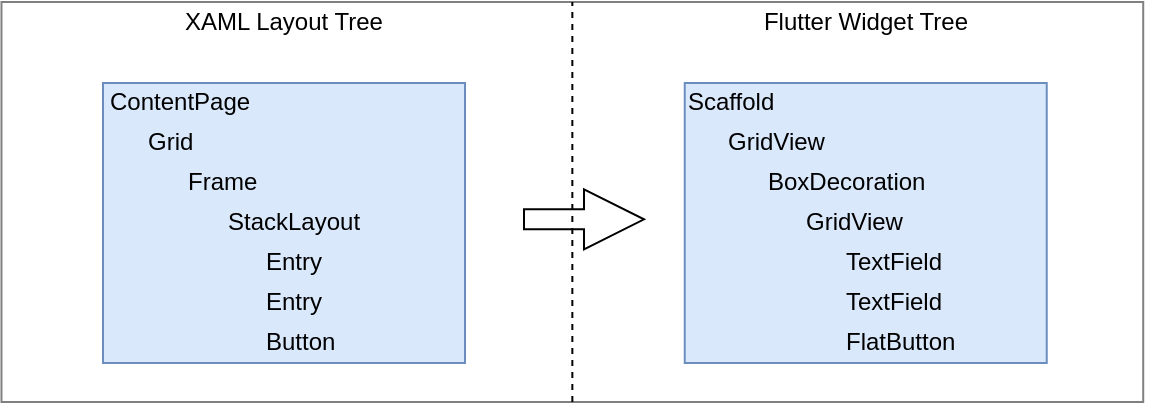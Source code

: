 <mxfile version="14.5.0" type="device"><diagram id="hkzTKz0mAsyA1U54Ja6D" name="Page-1"><mxGraphModel dx="752" dy="783" grid="1" gridSize="10" guides="1" tooltips="1" connect="1" arrows="1" fold="1" page="1" pageScale="1" pageWidth="827" pageHeight="1169" math="0" shadow="0"><root><mxCell id="0"/><mxCell id="1" parent="0"/><mxCell id="1ChqsjuwGxIv0Ia1HvzU-1" value="" style="rounded=0;whiteSpace=wrap;html=1;strokeColor=#808080;fontSize=9;fontFamily=Times New Roman;" vertex="1" parent="1"><mxGeometry x="78.74" y="120" width="570.87" height="200" as="geometry"/></mxCell><mxCell id="1ChqsjuwGxIv0Ia1HvzU-17" value="" style="rounded=0;whiteSpace=wrap;html=1;align=left;fillColor=#dae8fc;strokeColor=#6c8ebf;" vertex="1" parent="1"><mxGeometry x="129.5" y="160.5" width="181" height="140" as="geometry"/></mxCell><mxCell id="1ChqsjuwGxIv0Ia1HvzU-2" value="" style="endArrow=none;dashed=1;html=1;entryX=0.5;entryY=0;entryDx=0;entryDy=0;exitX=0.5;exitY=1;exitDx=0;exitDy=0;" edge="1" parent="1" source="1ChqsjuwGxIv0Ia1HvzU-1" target="1ChqsjuwGxIv0Ia1HvzU-1"><mxGeometry width="50" height="50" relative="1" as="geometry"><mxPoint x="350" y="470" as="sourcePoint"/><mxPoint x="400" y="420" as="targetPoint"/></mxGeometry></mxCell><mxCell id="1ChqsjuwGxIv0Ia1HvzU-3" value="XAML Layout Tree" style="text;html=1;strokeColor=none;fillColor=none;align=center;verticalAlign=middle;whiteSpace=wrap;rounded=0;" vertex="1" parent="1"><mxGeometry x="80" y="120" width="280" height="20" as="geometry"/></mxCell><mxCell id="1ChqsjuwGxIv0Ia1HvzU-4" value="Flutter Widget Tree" style="text;html=1;strokeColor=none;fillColor=none;align=center;verticalAlign=middle;whiteSpace=wrap;rounded=0;" vertex="1" parent="1"><mxGeometry x="370.87" y="120" width="280" height="20" as="geometry"/></mxCell><mxCell id="1ChqsjuwGxIv0Ia1HvzU-6" value="" style="endArrow=classic;html=1;shape=arrow;endSize=1;" edge="1" parent="1"><mxGeometry width="50" height="50" relative="1" as="geometry"><mxPoint x="340" y="228.67" as="sourcePoint"/><mxPoint x="400" y="228.67" as="targetPoint"/></mxGeometry></mxCell><mxCell id="1ChqsjuwGxIv0Ia1HvzU-10" value="ContentPage" style="text;html=1;align=left;verticalAlign=middle;resizable=0;points=[];autosize=1;" vertex="1" parent="1"><mxGeometry x="130.5" y="160" width="90" height="20" as="geometry"/></mxCell><mxCell id="1ChqsjuwGxIv0Ia1HvzU-11" value="Grid" style="text;html=1;align=left;verticalAlign=middle;resizable=0;points=[];autosize=1;" vertex="1" parent="1"><mxGeometry x="150.185" y="180" width="40" height="20" as="geometry"/></mxCell><mxCell id="1ChqsjuwGxIv0Ia1HvzU-12" value="Frame" style="text;html=1;align=left;verticalAlign=middle;resizable=0;points=[];autosize=1;" vertex="1" parent="1"><mxGeometry x="169.87" y="200" width="50" height="20" as="geometry"/></mxCell><mxCell id="1ChqsjuwGxIv0Ia1HvzU-13" value="StackLayout" style="text;html=1;align=left;verticalAlign=middle;resizable=0;points=[];autosize=1;" vertex="1" parent="1"><mxGeometry x="189.555" y="220" width="80" height="20" as="geometry"/></mxCell><mxCell id="1ChqsjuwGxIv0Ia1HvzU-14" value="Entry" style="text;html=1;align=left;verticalAlign=middle;resizable=0;points=[];autosize=1;" vertex="1" parent="1"><mxGeometry x="209.24" y="240" width="40" height="20" as="geometry"/></mxCell><mxCell id="1ChqsjuwGxIv0Ia1HvzU-15" value="Entry" style="text;html=1;align=left;verticalAlign=middle;resizable=0;points=[];autosize=1;" vertex="1" parent="1"><mxGeometry x="209.24" y="260" width="40" height="20" as="geometry"/></mxCell><mxCell id="1ChqsjuwGxIv0Ia1HvzU-16" value="Button" style="text;html=1;align=left;verticalAlign=middle;resizable=0;points=[];autosize=1;" vertex="1" parent="1"><mxGeometry x="209.24" y="280" width="50" height="20" as="geometry"/></mxCell><mxCell id="1ChqsjuwGxIv0Ia1HvzU-18" value="" style="rounded=0;whiteSpace=wrap;html=1;align=left;fillColor=#dae8fc;strokeColor=#6c8ebf;" vertex="1" parent="1"><mxGeometry x="420.37" y="160.5" width="181" height="140" as="geometry"/></mxCell><mxCell id="1ChqsjuwGxIv0Ia1HvzU-19" value="Scaffold" style="text;html=1;align=left;verticalAlign=middle;resizable=0;points=[];autosize=1;" vertex="1" parent="1"><mxGeometry x="420.37" y="160" width="60" height="20" as="geometry"/></mxCell><mxCell id="1ChqsjuwGxIv0Ia1HvzU-20" value="GridView" style="text;html=1;align=left;verticalAlign=middle;resizable=0;points=[];autosize=1;" vertex="1" parent="1"><mxGeometry x="440.055" y="180" width="60" height="20" as="geometry"/></mxCell><mxCell id="1ChqsjuwGxIv0Ia1HvzU-21" value="BoxDecoration" style="text;html=1;align=left;verticalAlign=middle;resizable=0;points=[];autosize=1;" vertex="1" parent="1"><mxGeometry x="459.74" y="200" width="90" height="20" as="geometry"/></mxCell><mxCell id="1ChqsjuwGxIv0Ia1HvzU-22" value="GridView" style="text;html=1;align=left;verticalAlign=middle;resizable=0;points=[];autosize=1;" vertex="1" parent="1"><mxGeometry x="479.425" y="220" width="60" height="20" as="geometry"/></mxCell><mxCell id="1ChqsjuwGxIv0Ia1HvzU-23" value="TextField" style="text;html=1;align=left;verticalAlign=middle;resizable=0;points=[];autosize=1;" vertex="1" parent="1"><mxGeometry x="499.11" y="240" width="60" height="20" as="geometry"/></mxCell><mxCell id="1ChqsjuwGxIv0Ia1HvzU-24" value="TextField" style="text;html=1;align=left;verticalAlign=middle;resizable=0;points=[];autosize=1;" vertex="1" parent="1"><mxGeometry x="499.11" y="260" width="60" height="20" as="geometry"/></mxCell><mxCell id="1ChqsjuwGxIv0Ia1HvzU-25" value="FlatButton" style="text;html=1;align=left;verticalAlign=middle;resizable=0;points=[];autosize=1;" vertex="1" parent="1"><mxGeometry x="499.11" y="280" width="70" height="20" as="geometry"/></mxCell></root></mxGraphModel></diagram></mxfile>
